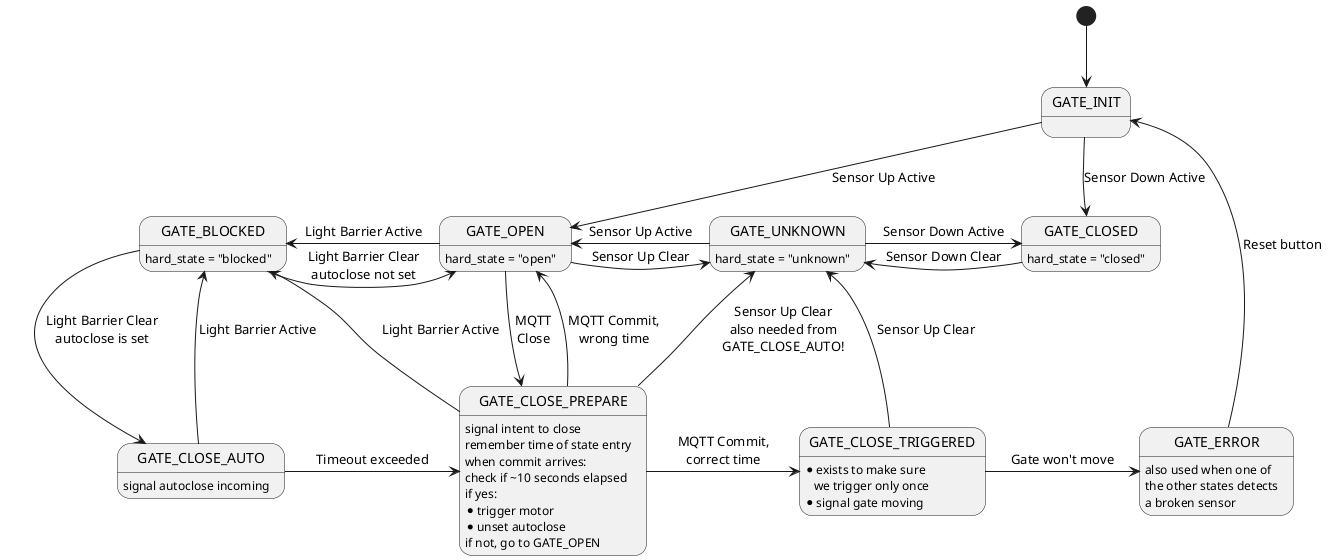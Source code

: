 @startuml

[*] --> GATE_INIT

GATE_INIT    -down-> GATE_CLOSED   : Sensor Down Active
GATE_INIT    -down-> GATE_OPEN     : Sensor Up Active

GATE_BLOCKED -right-> GATE_OPEN    : Light Barrier Clear\nautoclose not set
GATE_OPEN    -left->  GATE_BLOCKED : Light Barrier Active

GATE_UNKNOWN -right-> GATE_CLOSED  : Sensor Down Active
GATE_CLOSED  -left->  GATE_UNKNOWN : Sensor Down Clear

GATE_OPEN    -right-> GATE_UNKNOWN : Sensor Up Clear
GATE_UNKNOWN -left->  GATE_OPEN    : Sensor Up Active

GATE_OPEN:    hard_state = "open"
GATE_UNKNOWN: hard_state = "unknown"
GATE_CLOSED:  hard_state = "closed"
GATE_BLOCKED: hard_state = "blocked"


GATE_BLOCKED    -down->  GATE_CLOSE_AUTO    : Light Barrier Clear\nautoclose is set
GATE_CLOSE_AUTO -up->    GATE_BLOCKED       : Light Barrier Active
GATE_CLOSE_AUTO -right-> GATE_CLOSE_PREPARE : Timeout exceeded
GATE_CLOSE_AUTO : signal autoclose incoming

GATE_OPEN    -down->  GATE_CLOSE_PREPARE : MQTT\nClose
GATE_CLOSE_PREPARE: signal intent to close
GATE_CLOSE_PREPARE: remember time of state entry
GATE_CLOSE_PREPARE: when commit arrives:
GATE_CLOSE_PREPARE: check if ~10 seconds elapsed
GATE_CLOSE_PREPARE: if yes:
GATE_CLOSE_PREPARE: * trigger motor
GATE_CLOSE_PREPARE: * unset autoclose
GATE_CLOSE_PREPARE: if not, go to GATE_OPEN

GATE_CLOSE_PREPARE   -up->     GATE_BLOCKED         : Light Barrier Active
GATE_CLOSE_PREPARE   -up->     GATE_UNKNOWN         : Sensor Up Clear\nalso needed from\nGATE_CLOSE_AUTO!
GATE_CLOSE_PREPARE   -up->     GATE_OPEN            : MQTT Commit,\nwrong time
GATE_CLOSE_PREPARE   -right->  GATE_CLOSE_TRIGGERED : MQTT Commit,\ncorrect time

GATE_CLOSE_TRIGGERED -up->     GATE_UNKNOWN         : Sensor Up Clear
GATE_CLOSE_TRIGGERED -right->  GATE_ERROR           : Gate won't move
GATE_CLOSE_TRIGGERED: * exists to make sure\n   we trigger only once
GATE_CLOSE_TRIGGERED: * signal gate moving

GATE_ERROR           -up->     GATE_INIT            : Reset button
GATE_ERROR: also used when one of
GATE_ERROR: the other states detects
GATE_ERROR: a broken sensor

@enduml
